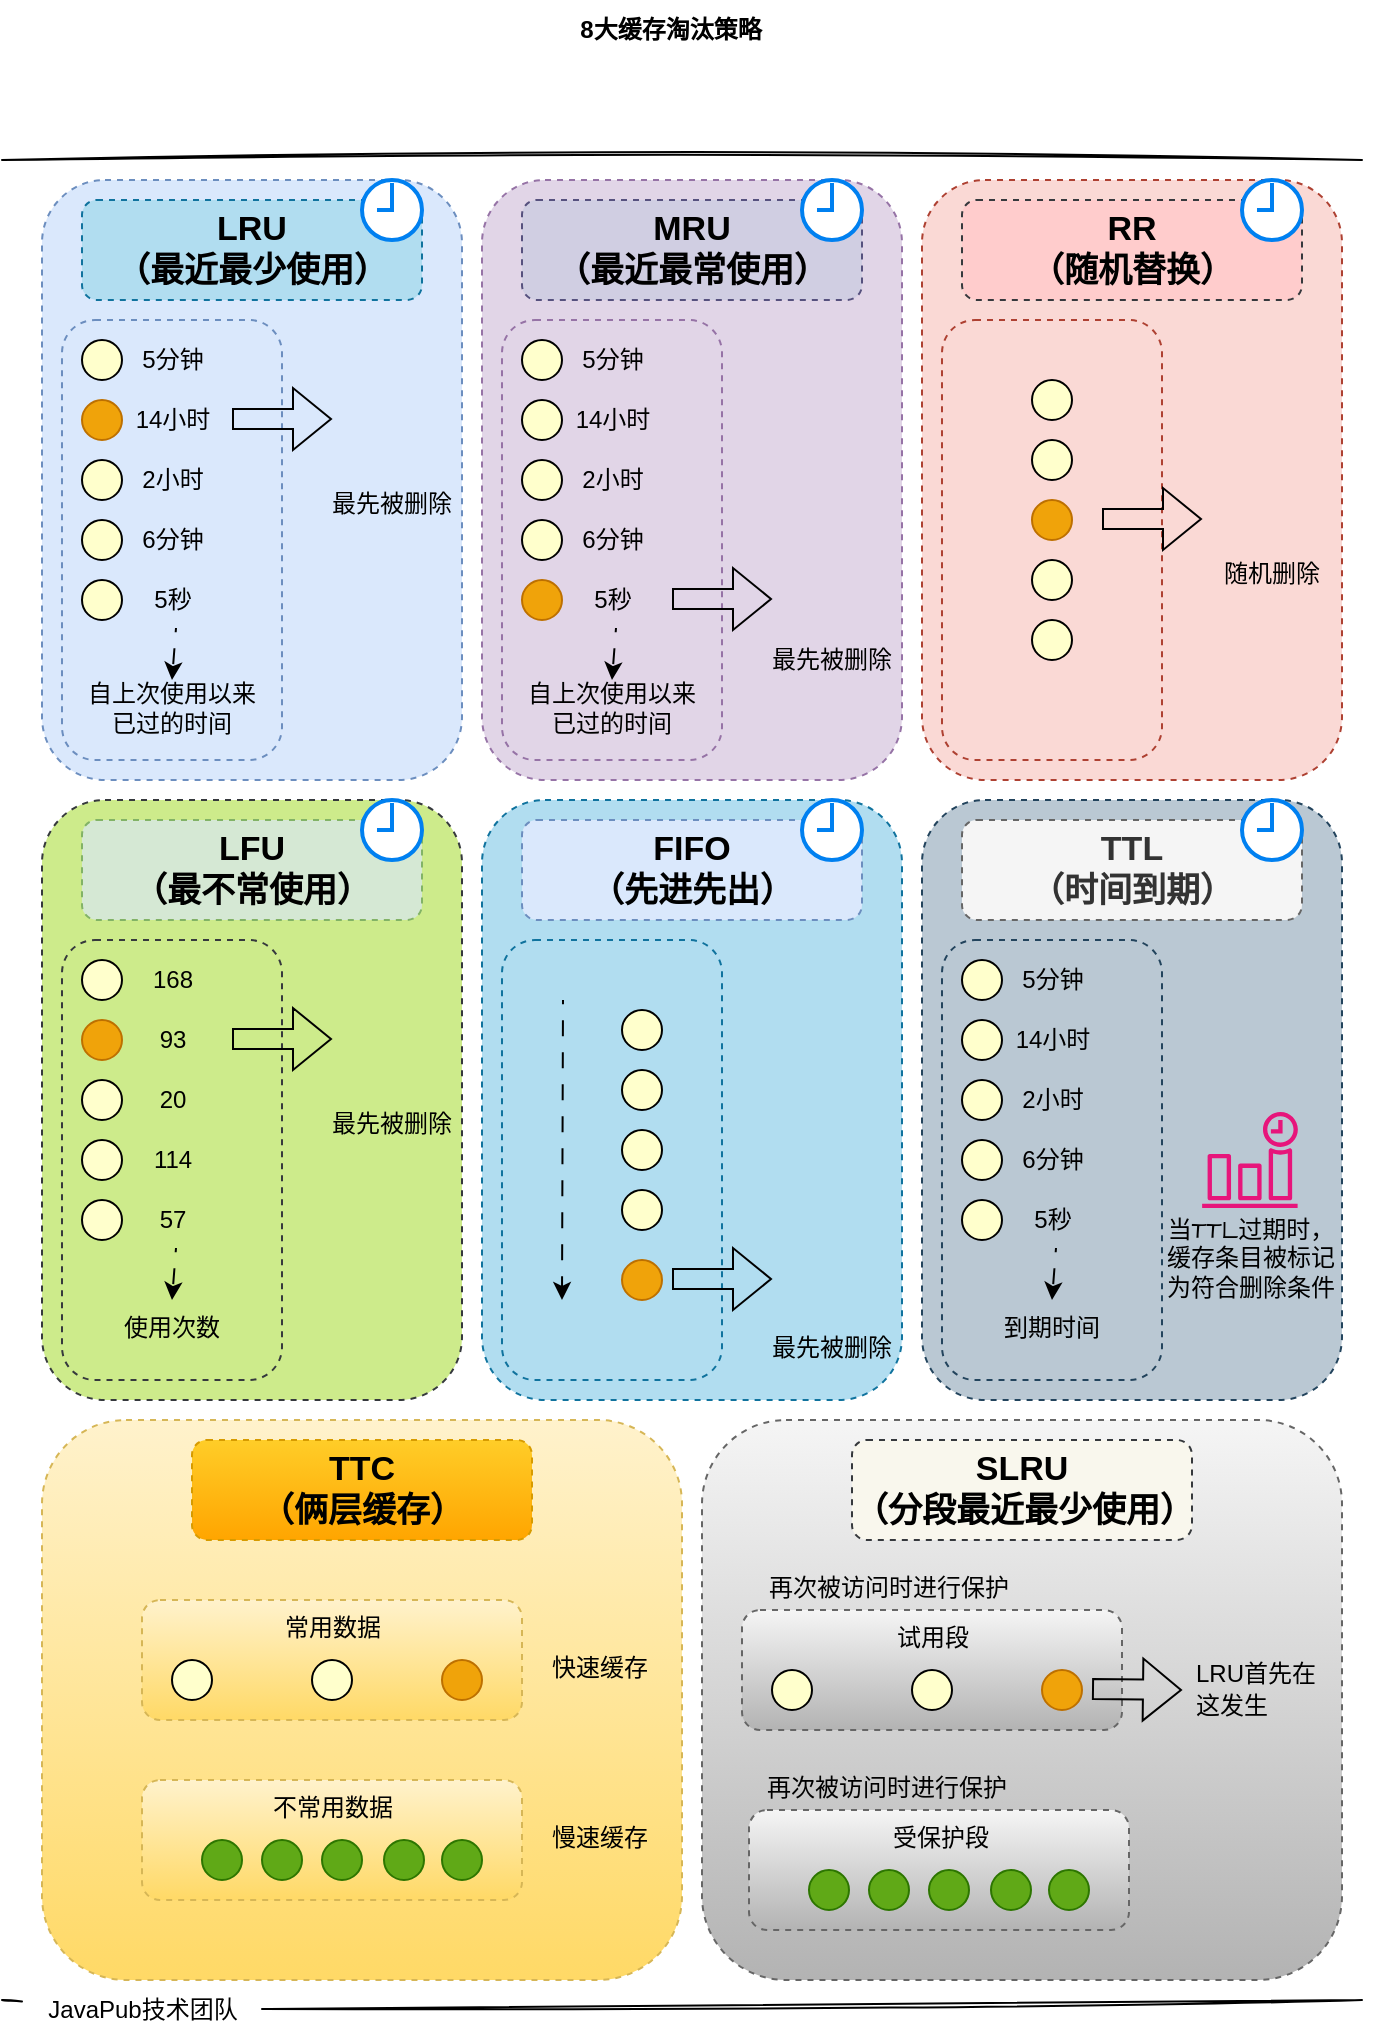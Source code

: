 <mxfile version="26.0.2">
  <diagram name="第 1 页" id="Jngb861KnufWl69_fnjL">
    <mxGraphModel dx="2074" dy="1045" grid="1" gridSize="10" guides="1" tooltips="1" connect="1" arrows="1" fold="1" page="1" pageScale="1" pageWidth="827" pageHeight="1169" math="0" shadow="0">
      <root>
        <mxCell id="0" />
        <mxCell id="1" parent="0" />
        <mxCell id="dyopTxuXkjIeMEn5bf7l-1" value="" style="endArrow=none;html=1;rounded=0;sketch=1;hachureGap=4;jiggle=2;curveFitting=1;fontFamily=Architects Daughter;fontSource=https%3A%2F%2Ffonts.googleapis.com%2Fcss%3Ffamily%3DArchitects%2BDaughter;" edge="1" parent="1">
          <mxGeometry width="50" height="50" relative="1" as="geometry">
            <mxPoint x="80" y="120" as="sourcePoint" />
            <mxPoint x="760" y="120" as="targetPoint" />
          </mxGeometry>
        </mxCell>
        <mxCell id="dyopTxuXkjIeMEn5bf7l-2" value="" style="endArrow=none;html=1;rounded=0;sketch=1;hachureGap=4;jiggle=2;curveFitting=1;fontFamily=Architects Daughter;fontSource=https%3A%2F%2Ffonts.googleapis.com%2Fcss%3Ffamily%3DArchitects%2BDaughter;" edge="1" parent="1" source="dyopTxuXkjIeMEn5bf7l-193">
          <mxGeometry width="50" height="50" relative="1" as="geometry">
            <mxPoint x="80" y="1040" as="sourcePoint" />
            <mxPoint x="760" y="1040" as="targetPoint" />
          </mxGeometry>
        </mxCell>
        <mxCell id="dyopTxuXkjIeMEn5bf7l-3" value="&lt;font face=&quot;Helvetica&quot;&gt;&lt;b&gt;8大缓存淘汰策略&lt;/b&gt;&lt;/font&gt;" style="text;html=1;align=center;verticalAlign=middle;resizable=0;points=[];autosize=1;strokeColor=none;fillColor=none;fontFamily=Architects Daughter;fontSource=https%3A%2F%2Ffonts.googleapis.com%2Fcss%3Ffamily%3DArchitects%2BDaughter;" vertex="1" parent="1">
          <mxGeometry x="359" y="40" width="110" height="30" as="geometry" />
        </mxCell>
        <mxCell id="dyopTxuXkjIeMEn5bf7l-4" value="" style="rounded=1;whiteSpace=wrap;html=1;hachureGap=4;fontFamily=Architects Daughter;fontSource=https%3A%2F%2Ffonts.googleapis.com%2Fcss%3Ffamily%3DArchitects%2BDaughter;dashed=1;fillColor=#dae8fc;strokeColor=#6c8ebf;" vertex="1" parent="1">
          <mxGeometry x="100" y="130" width="210" height="300" as="geometry" />
        </mxCell>
        <mxCell id="dyopTxuXkjIeMEn5bf7l-12" value="&lt;b&gt;&lt;font style=&quot;font-size: 17px;&quot; face=&quot;Helvetica&quot;&gt;LRU&lt;br&gt;（最近最少使用）&lt;/font&gt;&lt;/b&gt;" style="rounded=1;whiteSpace=wrap;html=1;hachureGap=4;fontFamily=Architects Daughter;fontSource=https%3A%2F%2Ffonts.googleapis.com%2Fcss%3Ffamily%3DArchitects%2BDaughter;dashed=1;fillColor=#b1ddf0;strokeColor=#10739e;" vertex="1" parent="1">
          <mxGeometry x="120" y="140" width="170" height="50" as="geometry" />
        </mxCell>
        <mxCell id="dyopTxuXkjIeMEn5bf7l-13" value="" style="html=1;verticalLabelPosition=bottom;align=center;labelBackgroundColor=#ffffff;verticalAlign=top;strokeWidth=2;strokeColor=#0080F0;shadow=0;dashed=0;shape=mxgraph.ios7.icons.clock;hachureGap=4;fontFamily=Architects Daughter;fontSource=https%3A%2F%2Ffonts.googleapis.com%2Fcss%3Ffamily%3DArchitects%2BDaughter;" vertex="1" parent="1">
          <mxGeometry x="260" y="130" width="30" height="30" as="geometry" />
        </mxCell>
        <mxCell id="dyopTxuXkjIeMEn5bf7l-15" value="" style="rounded=1;whiteSpace=wrap;html=1;hachureGap=4;fontFamily=Architects Daughter;fontSource=https%3A%2F%2Ffonts.googleapis.com%2Fcss%3Ffamily%3DArchitects%2BDaughter;dashed=1;fillColor=#dae8fc;strokeColor=#6c8ebf;" vertex="1" parent="1">
          <mxGeometry x="110" y="200" width="110" height="220" as="geometry" />
        </mxCell>
        <mxCell id="dyopTxuXkjIeMEn5bf7l-16" value="" style="ellipse;whiteSpace=wrap;html=1;aspect=fixed;hachureGap=4;fontFamily=Architects Daughter;fontSource=https%3A%2F%2Ffonts.googleapis.com%2Fcss%3Ffamily%3DArchitects%2BDaughter;fillColor=#f0a30a;strokeColor=#BD7000;fontColor=#000000;" vertex="1" parent="1">
          <mxGeometry x="120" y="240" width="20" height="20" as="geometry" />
        </mxCell>
        <mxCell id="dyopTxuXkjIeMEn5bf7l-17" value="" style="ellipse;whiteSpace=wrap;html=1;aspect=fixed;hachureGap=4;fontFamily=Architects Daughter;fontSource=https%3A%2F%2Ffonts.googleapis.com%2Fcss%3Ffamily%3DArchitects%2BDaughter;fillColor=#FFFFCC;" vertex="1" parent="1">
          <mxGeometry x="120" y="270" width="20" height="20" as="geometry" />
        </mxCell>
        <mxCell id="dyopTxuXkjIeMEn5bf7l-18" value="" style="ellipse;whiteSpace=wrap;html=1;aspect=fixed;hachureGap=4;fontFamily=Architects Daughter;fontSource=https%3A%2F%2Ffonts.googleapis.com%2Fcss%3Ffamily%3DArchitects%2BDaughter;fillColor=#FFFFCC;" vertex="1" parent="1">
          <mxGeometry x="120" y="300" width="20" height="20" as="geometry" />
        </mxCell>
        <mxCell id="dyopTxuXkjIeMEn5bf7l-19" value="" style="ellipse;whiteSpace=wrap;html=1;aspect=fixed;hachureGap=4;fontFamily=Architects Daughter;fontSource=https%3A%2F%2Ffonts.googleapis.com%2Fcss%3Ffamily%3DArchitects%2BDaughter;fillColor=#FFFFCC;" vertex="1" parent="1">
          <mxGeometry x="120" y="330" width="20" height="20" as="geometry" />
        </mxCell>
        <mxCell id="dyopTxuXkjIeMEn5bf7l-20" value="" style="ellipse;whiteSpace=wrap;html=1;aspect=fixed;hachureGap=4;fontFamily=Architects Daughter;fontSource=https%3A%2F%2Ffonts.googleapis.com%2Fcss%3Ffamily%3DArchitects%2BDaughter;fillColor=#FFFFCC;" vertex="1" parent="1">
          <mxGeometry x="120" y="210" width="20" height="20" as="geometry" />
        </mxCell>
        <mxCell id="dyopTxuXkjIeMEn5bf7l-21" value="&lt;font face=&quot;Helvetica&quot;&gt;5分钟&lt;/font&gt;" style="text;html=1;align=center;verticalAlign=middle;resizable=0;points=[];autosize=1;strokeColor=none;fillColor=none;fontFamily=Architects Daughter;fontSource=https%3A%2F%2Ffonts.googleapis.com%2Fcss%3Ffamily%3DArchitects%2BDaughter;" vertex="1" parent="1">
          <mxGeometry x="140" y="205" width="50" height="30" as="geometry" />
        </mxCell>
        <mxCell id="dyopTxuXkjIeMEn5bf7l-22" value="&lt;font face=&quot;Helvetica&quot;&gt;14小时&lt;/font&gt;" style="text;html=1;align=center;verticalAlign=middle;resizable=0;points=[];autosize=1;strokeColor=none;fillColor=none;fontFamily=Architects Daughter;fontSource=https%3A%2F%2Ffonts.googleapis.com%2Fcss%3Ffamily%3DArchitects%2BDaughter;" vertex="1" parent="1">
          <mxGeometry x="135" y="235" width="60" height="30" as="geometry" />
        </mxCell>
        <mxCell id="dyopTxuXkjIeMEn5bf7l-23" value="&lt;font face=&quot;Helvetica&quot;&gt;2小时&lt;/font&gt;" style="text;html=1;align=center;verticalAlign=middle;resizable=0;points=[];autosize=1;strokeColor=none;fillColor=none;fontFamily=Architects Daughter;fontSource=https%3A%2F%2Ffonts.googleapis.com%2Fcss%3Ffamily%3DArchitects%2BDaughter;" vertex="1" parent="1">
          <mxGeometry x="140" y="265" width="50" height="30" as="geometry" />
        </mxCell>
        <mxCell id="dyopTxuXkjIeMEn5bf7l-24" value="&lt;font face=&quot;Helvetica&quot;&gt;6分钟&lt;/font&gt;" style="text;html=1;align=center;verticalAlign=middle;resizable=0;points=[];autosize=1;strokeColor=none;fillColor=none;fontFamily=Architects Daughter;fontSource=https%3A%2F%2Ffonts.googleapis.com%2Fcss%3Ffamily%3DArchitects%2BDaughter;" vertex="1" parent="1">
          <mxGeometry x="140" y="295" width="50" height="30" as="geometry" />
        </mxCell>
        <mxCell id="dyopTxuXkjIeMEn5bf7l-25" value="&lt;font face=&quot;Helvetica&quot;&gt;5秒&lt;/font&gt;" style="text;html=1;align=center;verticalAlign=middle;resizable=0;points=[];autosize=1;strokeColor=none;fillColor=none;fontFamily=Architects Daughter;fontSource=https%3A%2F%2Ffonts.googleapis.com%2Fcss%3Ffamily%3DArchitects%2BDaughter;" vertex="1" parent="1">
          <mxGeometry x="145" y="325" width="40" height="30" as="geometry" />
        </mxCell>
        <mxCell id="dyopTxuXkjIeMEn5bf7l-26" value="" style="endArrow=classic;html=1;rounded=0;hachureGap=4;fontFamily=Architects Daughter;fontSource=https%3A%2F%2Ffonts.googleapis.com%2Fcss%3Ffamily%3DArchitects%2BDaughter;exitX=0.55;exitY=0.967;exitDx=0;exitDy=0;exitPerimeter=0;entryX=0.5;entryY=0;entryDx=0;entryDy=0;flowAnimation=1;" edge="1" parent="1" source="dyopTxuXkjIeMEn5bf7l-25" target="dyopTxuXkjIeMEn5bf7l-27">
          <mxGeometry width="50" height="50" relative="1" as="geometry">
            <mxPoint x="150" y="410" as="sourcePoint" />
            <mxPoint x="200" y="360" as="targetPoint" />
          </mxGeometry>
        </mxCell>
        <mxCell id="dyopTxuXkjIeMEn5bf7l-27" value="自上次使用以来&lt;br&gt;已过的时间" style="text;html=1;align=center;verticalAlign=middle;whiteSpace=wrap;rounded=0;fontFamily=Architects Daughter;fontSource=https%3A%2F%2Ffonts.googleapis.com%2Fcss%3Ffamily%3DArchitects%2BDaughter;" vertex="1" parent="1">
          <mxGeometry x="120" y="380" width="90" height="30" as="geometry" />
        </mxCell>
        <mxCell id="dyopTxuXkjIeMEn5bf7l-32" value="" style="shape=image;html=1;verticalAlign=top;verticalLabelPosition=bottom;labelBackgroundColor=#ffffff;imageAspect=0;aspect=fixed;image=https://cdn4.iconfinder.com/data/icons/ios-web-user-interface-multi-circle-flat-vol-5/512/Delete_dustbin_empty_recycle_recycling_remove_trash-128.png;sketch=1;hachureGap=4;jiggle=2;curveFitting=1;fontFamily=Architects Daughter;fontSource=https%3A%2F%2Ffonts.googleapis.com%2Fcss%3Ffamily%3DArchitects%2BDaughter;" vertex="1" parent="1">
          <mxGeometry x="251" y="230" width="48" height="48" as="geometry" />
        </mxCell>
        <mxCell id="dyopTxuXkjIeMEn5bf7l-33" value="最先被删除" style="text;html=1;align=center;verticalAlign=middle;whiteSpace=wrap;rounded=0;fontFamily=Architects Daughter;fontSource=https%3A%2F%2Ffonts.googleapis.com%2Fcss%3Ffamily%3DArchitects%2BDaughter;" vertex="1" parent="1">
          <mxGeometry x="240" y="278" width="70" height="30" as="geometry" />
        </mxCell>
        <mxCell id="dyopTxuXkjIeMEn5bf7l-34" value="" style="shape=flexArrow;endArrow=classic;html=1;rounded=0;hachureGap=4;fontFamily=Architects Daughter;fontSource=https%3A%2F%2Ffonts.googleapis.com%2Fcss%3Ffamily%3DArchitects%2BDaughter;" edge="1" parent="1">
          <mxGeometry width="50" height="50" relative="1" as="geometry">
            <mxPoint x="195" y="249.5" as="sourcePoint" />
            <mxPoint x="245" y="249.5" as="targetPoint" />
          </mxGeometry>
        </mxCell>
        <mxCell id="dyopTxuXkjIeMEn5bf7l-35" value="" style="rounded=1;whiteSpace=wrap;html=1;hachureGap=4;fontFamily=Architects Daughter;fontSource=https%3A%2F%2Ffonts.googleapis.com%2Fcss%3Ffamily%3DArchitects%2BDaughter;dashed=1;fillColor=#e1d5e7;strokeColor=#9673a6;" vertex="1" parent="1">
          <mxGeometry x="320" y="130" width="210" height="300" as="geometry" />
        </mxCell>
        <mxCell id="dyopTxuXkjIeMEn5bf7l-36" value="&lt;b&gt;&lt;font style=&quot;font-size: 17px;&quot; face=&quot;Helvetica&quot;&gt;MRU&lt;br&gt;（最近最常使用）&lt;/font&gt;&lt;/b&gt;" style="rounded=1;whiteSpace=wrap;html=1;hachureGap=4;fontFamily=Architects Daughter;fontSource=https%3A%2F%2Ffonts.googleapis.com%2Fcss%3Ffamily%3DArchitects%2BDaughter;dashed=1;fillColor=#d0cee2;strokeColor=#56517e;" vertex="1" parent="1">
          <mxGeometry x="340" y="140" width="170" height="50" as="geometry" />
        </mxCell>
        <mxCell id="dyopTxuXkjIeMEn5bf7l-37" value="" style="html=1;verticalLabelPosition=bottom;align=center;labelBackgroundColor=#ffffff;verticalAlign=top;strokeWidth=2;strokeColor=#0080F0;shadow=0;dashed=0;shape=mxgraph.ios7.icons.clock;hachureGap=4;fontFamily=Architects Daughter;fontSource=https%3A%2F%2Ffonts.googleapis.com%2Fcss%3Ffamily%3DArchitects%2BDaughter;" vertex="1" parent="1">
          <mxGeometry x="480" y="130" width="30" height="30" as="geometry" />
        </mxCell>
        <mxCell id="dyopTxuXkjIeMEn5bf7l-38" value="" style="rounded=1;whiteSpace=wrap;html=1;hachureGap=4;fontFamily=Architects Daughter;fontSource=https%3A%2F%2Ffonts.googleapis.com%2Fcss%3Ffamily%3DArchitects%2BDaughter;dashed=1;fillColor=#e1d5e7;strokeColor=#9673a6;" vertex="1" parent="1">
          <mxGeometry x="330" y="200" width="110" height="220" as="geometry" />
        </mxCell>
        <mxCell id="dyopTxuXkjIeMEn5bf7l-39" value="" style="ellipse;whiteSpace=wrap;html=1;aspect=fixed;hachureGap=4;fontFamily=Architects Daughter;fontSource=https%3A%2F%2Ffonts.googleapis.com%2Fcss%3Ffamily%3DArchitects%2BDaughter;fillColor=#f0a30a;strokeColor=#BD7000;fontColor=#000000;" vertex="1" parent="1">
          <mxGeometry x="340" y="330" width="20" height="20" as="geometry" />
        </mxCell>
        <mxCell id="dyopTxuXkjIeMEn5bf7l-40" value="" style="ellipse;whiteSpace=wrap;html=1;aspect=fixed;hachureGap=4;fontFamily=Architects Daughter;fontSource=https%3A%2F%2Ffonts.googleapis.com%2Fcss%3Ffamily%3DArchitects%2BDaughter;fillColor=#FFFFCC;" vertex="1" parent="1">
          <mxGeometry x="340" y="270" width="20" height="20" as="geometry" />
        </mxCell>
        <mxCell id="dyopTxuXkjIeMEn5bf7l-41" value="" style="ellipse;whiteSpace=wrap;html=1;aspect=fixed;hachureGap=4;fontFamily=Architects Daughter;fontSource=https%3A%2F%2Ffonts.googleapis.com%2Fcss%3Ffamily%3DArchitects%2BDaughter;fillColor=#FFFFCC;" vertex="1" parent="1">
          <mxGeometry x="340" y="300" width="20" height="20" as="geometry" />
        </mxCell>
        <mxCell id="dyopTxuXkjIeMEn5bf7l-42" value="" style="ellipse;whiteSpace=wrap;html=1;aspect=fixed;hachureGap=4;fontFamily=Architects Daughter;fontSource=https%3A%2F%2Ffonts.googleapis.com%2Fcss%3Ffamily%3DArchitects%2BDaughter;fillColor=#FFFFCC;" vertex="1" parent="1">
          <mxGeometry x="340" y="240" width="20" height="20" as="geometry" />
        </mxCell>
        <mxCell id="dyopTxuXkjIeMEn5bf7l-43" value="" style="ellipse;whiteSpace=wrap;html=1;aspect=fixed;hachureGap=4;fontFamily=Architects Daughter;fontSource=https%3A%2F%2Ffonts.googleapis.com%2Fcss%3Ffamily%3DArchitects%2BDaughter;fillColor=#FFFFCC;" vertex="1" parent="1">
          <mxGeometry x="340" y="210" width="20" height="20" as="geometry" />
        </mxCell>
        <mxCell id="dyopTxuXkjIeMEn5bf7l-44" value="&lt;font face=&quot;Helvetica&quot;&gt;5分钟&lt;/font&gt;" style="text;html=1;align=center;verticalAlign=middle;resizable=0;points=[];autosize=1;strokeColor=none;fillColor=none;fontFamily=Architects Daughter;fontSource=https%3A%2F%2Ffonts.googleapis.com%2Fcss%3Ffamily%3DArchitects%2BDaughter;" vertex="1" parent="1">
          <mxGeometry x="360" y="205" width="50" height="30" as="geometry" />
        </mxCell>
        <mxCell id="dyopTxuXkjIeMEn5bf7l-45" value="&lt;font face=&quot;Helvetica&quot;&gt;14小时&lt;/font&gt;" style="text;html=1;align=center;verticalAlign=middle;resizable=0;points=[];autosize=1;strokeColor=none;fillColor=none;fontFamily=Architects Daughter;fontSource=https%3A%2F%2Ffonts.googleapis.com%2Fcss%3Ffamily%3DArchitects%2BDaughter;" vertex="1" parent="1">
          <mxGeometry x="355" y="235" width="60" height="30" as="geometry" />
        </mxCell>
        <mxCell id="dyopTxuXkjIeMEn5bf7l-46" value="&lt;font face=&quot;Helvetica&quot;&gt;2小时&lt;/font&gt;" style="text;html=1;align=center;verticalAlign=middle;resizable=0;points=[];autosize=1;strokeColor=none;fillColor=none;fontFamily=Architects Daughter;fontSource=https%3A%2F%2Ffonts.googleapis.com%2Fcss%3Ffamily%3DArchitects%2BDaughter;" vertex="1" parent="1">
          <mxGeometry x="360" y="265" width="50" height="30" as="geometry" />
        </mxCell>
        <mxCell id="dyopTxuXkjIeMEn5bf7l-47" value="&lt;font face=&quot;Helvetica&quot;&gt;6分钟&lt;/font&gt;" style="text;html=1;align=center;verticalAlign=middle;resizable=0;points=[];autosize=1;strokeColor=none;fillColor=none;fontFamily=Architects Daughter;fontSource=https%3A%2F%2Ffonts.googleapis.com%2Fcss%3Ffamily%3DArchitects%2BDaughter;" vertex="1" parent="1">
          <mxGeometry x="360" y="295" width="50" height="30" as="geometry" />
        </mxCell>
        <mxCell id="dyopTxuXkjIeMEn5bf7l-48" value="&lt;font face=&quot;Helvetica&quot;&gt;5秒&lt;/font&gt;" style="text;html=1;align=center;verticalAlign=middle;resizable=0;points=[];autosize=1;strokeColor=none;fillColor=none;fontFamily=Architects Daughter;fontSource=https%3A%2F%2Ffonts.googleapis.com%2Fcss%3Ffamily%3DArchitects%2BDaughter;" vertex="1" parent="1">
          <mxGeometry x="365" y="325" width="40" height="30" as="geometry" />
        </mxCell>
        <mxCell id="dyopTxuXkjIeMEn5bf7l-49" value="" style="endArrow=classic;html=1;rounded=0;hachureGap=4;fontFamily=Architects Daughter;fontSource=https%3A%2F%2Ffonts.googleapis.com%2Fcss%3Ffamily%3DArchitects%2BDaughter;exitX=0.55;exitY=0.967;exitDx=0;exitDy=0;exitPerimeter=0;entryX=0.5;entryY=0;entryDx=0;entryDy=0;flowAnimation=1;" edge="1" parent="1" source="dyopTxuXkjIeMEn5bf7l-48" target="dyopTxuXkjIeMEn5bf7l-50">
          <mxGeometry width="50" height="50" relative="1" as="geometry">
            <mxPoint x="370" y="410" as="sourcePoint" />
            <mxPoint x="420" y="360" as="targetPoint" />
          </mxGeometry>
        </mxCell>
        <mxCell id="dyopTxuXkjIeMEn5bf7l-50" value="自上次使用以来&lt;br&gt;已过的时间" style="text;html=1;align=center;verticalAlign=middle;whiteSpace=wrap;rounded=0;fontFamily=Architects Daughter;fontSource=https%3A%2F%2Ffonts.googleapis.com%2Fcss%3Ffamily%3DArchitects%2BDaughter;" vertex="1" parent="1">
          <mxGeometry x="340" y="380" width="90" height="30" as="geometry" />
        </mxCell>
        <mxCell id="dyopTxuXkjIeMEn5bf7l-51" value="" style="shape=image;html=1;verticalAlign=top;verticalLabelPosition=bottom;labelBackgroundColor=#ffffff;imageAspect=0;aspect=fixed;image=https://cdn4.iconfinder.com/data/icons/ios-web-user-interface-multi-circle-flat-vol-5/512/Delete_dustbin_empty_recycle_recycling_remove_trash-128.png;sketch=1;hachureGap=4;jiggle=2;curveFitting=1;fontFamily=Architects Daughter;fontSource=https%3A%2F%2Ffonts.googleapis.com%2Fcss%3Ffamily%3DArchitects%2BDaughter;" vertex="1" parent="1">
          <mxGeometry x="471" y="308" width="48" height="48" as="geometry" />
        </mxCell>
        <mxCell id="dyopTxuXkjIeMEn5bf7l-52" value="最先被删除" style="text;html=1;align=center;verticalAlign=middle;whiteSpace=wrap;rounded=0;fontFamily=Architects Daughter;fontSource=https%3A%2F%2Ffonts.googleapis.com%2Fcss%3Ffamily%3DArchitects%2BDaughter;" vertex="1" parent="1">
          <mxGeometry x="460" y="356" width="70" height="30" as="geometry" />
        </mxCell>
        <mxCell id="dyopTxuXkjIeMEn5bf7l-53" value="" style="shape=flexArrow;endArrow=classic;html=1;rounded=0;hachureGap=4;fontFamily=Architects Daughter;fontSource=https%3A%2F%2Ffonts.googleapis.com%2Fcss%3Ffamily%3DArchitects%2BDaughter;" edge="1" parent="1">
          <mxGeometry width="50" height="50" relative="1" as="geometry">
            <mxPoint x="415" y="339.5" as="sourcePoint" />
            <mxPoint x="465" y="339.5" as="targetPoint" />
          </mxGeometry>
        </mxCell>
        <mxCell id="dyopTxuXkjIeMEn5bf7l-73" value="" style="rounded=1;whiteSpace=wrap;html=1;hachureGap=4;fontFamily=Architects Daughter;fontSource=https%3A%2F%2Ffonts.googleapis.com%2Fcss%3Ffamily%3DArchitects%2BDaughter;dashed=1;fillColor=#fad9d5;strokeColor=#ae4132;" vertex="1" parent="1">
          <mxGeometry x="540" y="130" width="210" height="300" as="geometry" />
        </mxCell>
        <mxCell id="dyopTxuXkjIeMEn5bf7l-74" value="&lt;b&gt;&lt;font style=&quot;font-size: 17px;&quot; face=&quot;Helvetica&quot;&gt;RR&lt;br&gt;（随机替换）&lt;/font&gt;&lt;/b&gt;" style="rounded=1;whiteSpace=wrap;html=1;hachureGap=4;fontFamily=Architects Daughter;fontSource=https%3A%2F%2Ffonts.googleapis.com%2Fcss%3Ffamily%3DArchitects%2BDaughter;dashed=1;fillColor=#ffcccc;strokeColor=#36393d;" vertex="1" parent="1">
          <mxGeometry x="560" y="140" width="170" height="50" as="geometry" />
        </mxCell>
        <mxCell id="dyopTxuXkjIeMEn5bf7l-75" value="" style="html=1;verticalLabelPosition=bottom;align=center;labelBackgroundColor=#ffffff;verticalAlign=top;strokeWidth=2;strokeColor=#0080F0;shadow=0;dashed=0;shape=mxgraph.ios7.icons.clock;hachureGap=4;fontFamily=Architects Daughter;fontSource=https%3A%2F%2Ffonts.googleapis.com%2Fcss%3Ffamily%3DArchitects%2BDaughter;" vertex="1" parent="1">
          <mxGeometry x="700" y="130" width="30" height="30" as="geometry" />
        </mxCell>
        <mxCell id="dyopTxuXkjIeMEn5bf7l-76" value="" style="rounded=1;whiteSpace=wrap;html=1;hachureGap=4;fontFamily=Architects Daughter;fontSource=https%3A%2F%2Ffonts.googleapis.com%2Fcss%3Ffamily%3DArchitects%2BDaughter;dashed=1;fillColor=#fad9d5;strokeColor=#ae4132;" vertex="1" parent="1">
          <mxGeometry x="550" y="200" width="110" height="220" as="geometry" />
        </mxCell>
        <mxCell id="dyopTxuXkjIeMEn5bf7l-77" value="" style="ellipse;whiteSpace=wrap;html=1;aspect=fixed;hachureGap=4;fontFamily=Architects Daughter;fontSource=https%3A%2F%2Ffonts.googleapis.com%2Fcss%3Ffamily%3DArchitects%2BDaughter;fillColor=#f0a30a;strokeColor=#BD7000;fontColor=#000000;" vertex="1" parent="1">
          <mxGeometry x="595" y="290" width="20" height="20" as="geometry" />
        </mxCell>
        <mxCell id="dyopTxuXkjIeMEn5bf7l-78" value="" style="ellipse;whiteSpace=wrap;html=1;aspect=fixed;hachureGap=4;fontFamily=Architects Daughter;fontSource=https%3A%2F%2Ffonts.googleapis.com%2Fcss%3Ffamily%3DArchitects%2BDaughter;fillColor=#FFFFCC;" vertex="1" parent="1">
          <mxGeometry x="595" y="260" width="20" height="20" as="geometry" />
        </mxCell>
        <mxCell id="dyopTxuXkjIeMEn5bf7l-79" value="" style="ellipse;whiteSpace=wrap;html=1;aspect=fixed;hachureGap=4;fontFamily=Architects Daughter;fontSource=https%3A%2F%2Ffonts.googleapis.com%2Fcss%3Ffamily%3DArchitects%2BDaughter;fillColor=#FFFFCC;" vertex="1" parent="1">
          <mxGeometry x="595" y="320" width="20" height="20" as="geometry" />
        </mxCell>
        <mxCell id="dyopTxuXkjIeMEn5bf7l-80" value="" style="ellipse;whiteSpace=wrap;html=1;aspect=fixed;hachureGap=4;fontFamily=Architects Daughter;fontSource=https%3A%2F%2Ffonts.googleapis.com%2Fcss%3Ffamily%3DArchitects%2BDaughter;fillColor=#FFFFCC;" vertex="1" parent="1">
          <mxGeometry x="595" y="350" width="20" height="20" as="geometry" />
        </mxCell>
        <mxCell id="dyopTxuXkjIeMEn5bf7l-81" value="" style="ellipse;whiteSpace=wrap;html=1;aspect=fixed;hachureGap=4;fontFamily=Architects Daughter;fontSource=https%3A%2F%2Ffonts.googleapis.com%2Fcss%3Ffamily%3DArchitects%2BDaughter;fillColor=#FFFFCC;" vertex="1" parent="1">
          <mxGeometry x="595" y="230" width="20" height="20" as="geometry" />
        </mxCell>
        <mxCell id="dyopTxuXkjIeMEn5bf7l-89" value="" style="shape=image;html=1;verticalAlign=top;verticalLabelPosition=bottom;labelBackgroundColor=#ffffff;imageAspect=0;aspect=fixed;image=https://cdn4.iconfinder.com/data/icons/ios-web-user-interface-multi-circle-flat-vol-5/512/Delete_dustbin_empty_recycle_recycling_remove_trash-128.png;sketch=1;hachureGap=4;jiggle=2;curveFitting=1;fontFamily=Architects Daughter;fontSource=https%3A%2F%2Ffonts.googleapis.com%2Fcss%3Ffamily%3DArchitects%2BDaughter;" vertex="1" parent="1">
          <mxGeometry x="691" y="265" width="48" height="48" as="geometry" />
        </mxCell>
        <mxCell id="dyopTxuXkjIeMEn5bf7l-90" value="随机删除" style="text;html=1;align=center;verticalAlign=middle;whiteSpace=wrap;rounded=0;fontFamily=Architects Daughter;fontSource=https%3A%2F%2Ffonts.googleapis.com%2Fcss%3Ffamily%3DArchitects%2BDaughter;" vertex="1" parent="1">
          <mxGeometry x="680" y="313" width="70" height="30" as="geometry" />
        </mxCell>
        <mxCell id="dyopTxuXkjIeMEn5bf7l-91" value="" style="shape=flexArrow;endArrow=classic;html=1;rounded=0;hachureGap=4;fontFamily=Architects Daughter;fontSource=https%3A%2F%2Ffonts.googleapis.com%2Fcss%3Ffamily%3DArchitects%2BDaughter;" edge="1" parent="1">
          <mxGeometry width="50" height="50" relative="1" as="geometry">
            <mxPoint x="630" y="299.5" as="sourcePoint" />
            <mxPoint x="680" y="299.5" as="targetPoint" />
          </mxGeometry>
        </mxCell>
        <mxCell id="dyopTxuXkjIeMEn5bf7l-92" value="" style="rounded=1;whiteSpace=wrap;html=1;hachureGap=4;fontFamily=Architects Daughter;fontSource=https%3A%2F%2Ffonts.googleapis.com%2Fcss%3Ffamily%3DArchitects%2BDaughter;dashed=1;fillColor=#cdeb8b;strokeColor=#36393d;" vertex="1" parent="1">
          <mxGeometry x="100" y="440" width="210" height="300" as="geometry" />
        </mxCell>
        <mxCell id="dyopTxuXkjIeMEn5bf7l-93" value="&lt;b&gt;&lt;font style=&quot;font-size: 17px;&quot; face=&quot;Helvetica&quot;&gt;LFU&lt;br&gt;（最不常使用）&lt;/font&gt;&lt;/b&gt;" style="rounded=1;whiteSpace=wrap;html=1;hachureGap=4;fontFamily=Architects Daughter;fontSource=https%3A%2F%2Ffonts.googleapis.com%2Fcss%3Ffamily%3DArchitects%2BDaughter;dashed=1;fillColor=#d5e8d4;strokeColor=#82b366;" vertex="1" parent="1">
          <mxGeometry x="120" y="450" width="170" height="50" as="geometry" />
        </mxCell>
        <mxCell id="dyopTxuXkjIeMEn5bf7l-94" value="" style="html=1;verticalLabelPosition=bottom;align=center;labelBackgroundColor=#ffffff;verticalAlign=top;strokeWidth=2;strokeColor=#0080F0;shadow=0;dashed=0;shape=mxgraph.ios7.icons.clock;hachureGap=4;fontFamily=Architects Daughter;fontSource=https%3A%2F%2Ffonts.googleapis.com%2Fcss%3Ffamily%3DArchitects%2BDaughter;" vertex="1" parent="1">
          <mxGeometry x="260" y="440" width="30" height="30" as="geometry" />
        </mxCell>
        <mxCell id="dyopTxuXkjIeMEn5bf7l-95" value="" style="rounded=1;whiteSpace=wrap;html=1;hachureGap=4;fontFamily=Architects Daughter;fontSource=https%3A%2F%2Ffonts.googleapis.com%2Fcss%3Ffamily%3DArchitects%2BDaughter;dashed=1;fillColor=#cdeb8b;strokeColor=#36393d;" vertex="1" parent="1">
          <mxGeometry x="110" y="510" width="110" height="220" as="geometry" />
        </mxCell>
        <mxCell id="dyopTxuXkjIeMEn5bf7l-96" value="" style="ellipse;whiteSpace=wrap;html=1;aspect=fixed;hachureGap=4;fontFamily=Architects Daughter;fontSource=https%3A%2F%2Ffonts.googleapis.com%2Fcss%3Ffamily%3DArchitects%2BDaughter;fillColor=#f0a30a;strokeColor=#BD7000;fontColor=#000000;" vertex="1" parent="1">
          <mxGeometry x="120" y="550" width="20" height="20" as="geometry" />
        </mxCell>
        <mxCell id="dyopTxuXkjIeMEn5bf7l-97" value="" style="ellipse;whiteSpace=wrap;html=1;aspect=fixed;hachureGap=4;fontFamily=Architects Daughter;fontSource=https%3A%2F%2Ffonts.googleapis.com%2Fcss%3Ffamily%3DArchitects%2BDaughter;fillColor=#FFFFCC;" vertex="1" parent="1">
          <mxGeometry x="120" y="580" width="20" height="20" as="geometry" />
        </mxCell>
        <mxCell id="dyopTxuXkjIeMEn5bf7l-98" value="" style="ellipse;whiteSpace=wrap;html=1;aspect=fixed;hachureGap=4;fontFamily=Architects Daughter;fontSource=https%3A%2F%2Ffonts.googleapis.com%2Fcss%3Ffamily%3DArchitects%2BDaughter;fillColor=#FFFFCC;" vertex="1" parent="1">
          <mxGeometry x="120" y="610" width="20" height="20" as="geometry" />
        </mxCell>
        <mxCell id="dyopTxuXkjIeMEn5bf7l-99" value="" style="ellipse;whiteSpace=wrap;html=1;aspect=fixed;hachureGap=4;fontFamily=Architects Daughter;fontSource=https%3A%2F%2Ffonts.googleapis.com%2Fcss%3Ffamily%3DArchitects%2BDaughter;fillColor=#FFFFCC;" vertex="1" parent="1">
          <mxGeometry x="120" y="640" width="20" height="20" as="geometry" />
        </mxCell>
        <mxCell id="dyopTxuXkjIeMEn5bf7l-100" value="" style="ellipse;whiteSpace=wrap;html=1;aspect=fixed;hachureGap=4;fontFamily=Architects Daughter;fontSource=https%3A%2F%2Ffonts.googleapis.com%2Fcss%3Ffamily%3DArchitects%2BDaughter;fillColor=#FFFFCC;" vertex="1" parent="1">
          <mxGeometry x="120" y="520" width="20" height="20" as="geometry" />
        </mxCell>
        <mxCell id="dyopTxuXkjIeMEn5bf7l-101" value="&lt;font face=&quot;Helvetica&quot;&gt;168&lt;/font&gt;" style="text;html=1;align=center;verticalAlign=middle;resizable=0;points=[];autosize=1;strokeColor=none;fillColor=none;fontFamily=Architects Daughter;fontSource=https%3A%2F%2Ffonts.googleapis.com%2Fcss%3Ffamily%3DArchitects%2BDaughter;" vertex="1" parent="1">
          <mxGeometry x="145" y="515" width="40" height="30" as="geometry" />
        </mxCell>
        <mxCell id="dyopTxuXkjIeMEn5bf7l-102" value="&lt;font face=&quot;Helvetica&quot;&gt;93&lt;/font&gt;" style="text;html=1;align=center;verticalAlign=middle;resizable=0;points=[];autosize=1;strokeColor=none;fillColor=none;fontFamily=Architects Daughter;fontSource=https%3A%2F%2Ffonts.googleapis.com%2Fcss%3Ffamily%3DArchitects%2BDaughter;" vertex="1" parent="1">
          <mxGeometry x="145" y="545" width="40" height="30" as="geometry" />
        </mxCell>
        <mxCell id="dyopTxuXkjIeMEn5bf7l-103" value="&lt;font face=&quot;Helvetica&quot;&gt;20&lt;/font&gt;" style="text;html=1;align=center;verticalAlign=middle;resizable=0;points=[];autosize=1;strokeColor=none;fillColor=none;fontFamily=Architects Daughter;fontSource=https%3A%2F%2Ffonts.googleapis.com%2Fcss%3Ffamily%3DArchitects%2BDaughter;" vertex="1" parent="1">
          <mxGeometry x="145" y="575" width="40" height="30" as="geometry" />
        </mxCell>
        <mxCell id="dyopTxuXkjIeMEn5bf7l-104" value="&lt;font face=&quot;Helvetica&quot;&gt;114&lt;/font&gt;" style="text;html=1;align=center;verticalAlign=middle;resizable=0;points=[];autosize=1;strokeColor=none;fillColor=none;fontFamily=Architects Daughter;fontSource=https%3A%2F%2Ffonts.googleapis.com%2Fcss%3Ffamily%3DArchitects%2BDaughter;" vertex="1" parent="1">
          <mxGeometry x="145" y="605" width="40" height="30" as="geometry" />
        </mxCell>
        <mxCell id="dyopTxuXkjIeMEn5bf7l-105" value="&lt;font face=&quot;Helvetica&quot;&gt;57&lt;/font&gt;" style="text;html=1;align=center;verticalAlign=middle;resizable=0;points=[];autosize=1;strokeColor=none;fillColor=none;fontFamily=Architects Daughter;fontSource=https%3A%2F%2Ffonts.googleapis.com%2Fcss%3Ffamily%3DArchitects%2BDaughter;" vertex="1" parent="1">
          <mxGeometry x="145" y="635" width="40" height="30" as="geometry" />
        </mxCell>
        <mxCell id="dyopTxuXkjIeMEn5bf7l-106" value="" style="endArrow=classic;html=1;rounded=0;hachureGap=4;fontFamily=Architects Daughter;fontSource=https%3A%2F%2Ffonts.googleapis.com%2Fcss%3Ffamily%3DArchitects%2BDaughter;exitX=0.55;exitY=0.967;exitDx=0;exitDy=0;exitPerimeter=0;entryX=0.5;entryY=0;entryDx=0;entryDy=0;flowAnimation=1;" edge="1" parent="1" source="dyopTxuXkjIeMEn5bf7l-105" target="dyopTxuXkjIeMEn5bf7l-107">
          <mxGeometry width="50" height="50" relative="1" as="geometry">
            <mxPoint x="150" y="720" as="sourcePoint" />
            <mxPoint x="200" y="670" as="targetPoint" />
          </mxGeometry>
        </mxCell>
        <mxCell id="dyopTxuXkjIeMEn5bf7l-107" value="使用次数" style="text;html=1;align=center;verticalAlign=middle;whiteSpace=wrap;rounded=0;fontFamily=Architects Daughter;fontSource=https%3A%2F%2Ffonts.googleapis.com%2Fcss%3Ffamily%3DArchitects%2BDaughter;" vertex="1" parent="1">
          <mxGeometry x="120" y="690" width="90" height="30" as="geometry" />
        </mxCell>
        <mxCell id="dyopTxuXkjIeMEn5bf7l-108" value="" style="shape=image;html=1;verticalAlign=top;verticalLabelPosition=bottom;labelBackgroundColor=#ffffff;imageAspect=0;aspect=fixed;image=https://cdn4.iconfinder.com/data/icons/ios-web-user-interface-multi-circle-flat-vol-5/512/Delete_dustbin_empty_recycle_recycling_remove_trash-128.png;sketch=1;hachureGap=4;jiggle=2;curveFitting=1;fontFamily=Architects Daughter;fontSource=https%3A%2F%2Ffonts.googleapis.com%2Fcss%3Ffamily%3DArchitects%2BDaughter;" vertex="1" parent="1">
          <mxGeometry x="251" y="540" width="48" height="48" as="geometry" />
        </mxCell>
        <mxCell id="dyopTxuXkjIeMEn5bf7l-109" value="最先被删除" style="text;html=1;align=center;verticalAlign=middle;whiteSpace=wrap;rounded=0;fontFamily=Architects Daughter;fontSource=https%3A%2F%2Ffonts.googleapis.com%2Fcss%3Ffamily%3DArchitects%2BDaughter;" vertex="1" parent="1">
          <mxGeometry x="240" y="588" width="70" height="30" as="geometry" />
        </mxCell>
        <mxCell id="dyopTxuXkjIeMEn5bf7l-110" value="" style="shape=flexArrow;endArrow=classic;html=1;rounded=0;hachureGap=4;fontFamily=Architects Daughter;fontSource=https%3A%2F%2Ffonts.googleapis.com%2Fcss%3Ffamily%3DArchitects%2BDaughter;" edge="1" parent="1">
          <mxGeometry width="50" height="50" relative="1" as="geometry">
            <mxPoint x="195" y="559.5" as="sourcePoint" />
            <mxPoint x="245" y="559.5" as="targetPoint" />
          </mxGeometry>
        </mxCell>
        <mxCell id="dyopTxuXkjIeMEn5bf7l-111" value="" style="rounded=1;whiteSpace=wrap;html=1;hachureGap=4;fontFamily=Architects Daughter;fontSource=https%3A%2F%2Ffonts.googleapis.com%2Fcss%3Ffamily%3DArchitects%2BDaughter;dashed=1;fillColor=#b1ddf0;strokeColor=#10739e;" vertex="1" parent="1">
          <mxGeometry x="320" y="440" width="210" height="300" as="geometry" />
        </mxCell>
        <mxCell id="dyopTxuXkjIeMEn5bf7l-112" value="&lt;b&gt;&lt;font style=&quot;font-size: 17px;&quot; face=&quot;Helvetica&quot;&gt;FIFO&lt;br&gt;（先进先出）&lt;/font&gt;&lt;/b&gt;" style="rounded=1;whiteSpace=wrap;html=1;hachureGap=4;fontFamily=Architects Daughter;fontSource=https%3A%2F%2Ffonts.googleapis.com%2Fcss%3Ffamily%3DArchitects%2BDaughter;dashed=1;fillColor=#dae8fc;strokeColor=#6c8ebf;" vertex="1" parent="1">
          <mxGeometry x="340" y="450" width="170" height="50" as="geometry" />
        </mxCell>
        <mxCell id="dyopTxuXkjIeMEn5bf7l-113" value="" style="html=1;verticalLabelPosition=bottom;align=center;labelBackgroundColor=#ffffff;verticalAlign=top;strokeWidth=2;strokeColor=#0080F0;shadow=0;dashed=0;shape=mxgraph.ios7.icons.clock;hachureGap=4;fontFamily=Architects Daughter;fontSource=https%3A%2F%2Ffonts.googleapis.com%2Fcss%3Ffamily%3DArchitects%2BDaughter;" vertex="1" parent="1">
          <mxGeometry x="480" y="440" width="30" height="30" as="geometry" />
        </mxCell>
        <mxCell id="dyopTxuXkjIeMEn5bf7l-114" value="" style="rounded=1;whiteSpace=wrap;html=1;hachureGap=4;fontFamily=Architects Daughter;fontSource=https%3A%2F%2Ffonts.googleapis.com%2Fcss%3Ffamily%3DArchitects%2BDaughter;dashed=1;fillColor=#b1ddf0;strokeColor=#10739e;" vertex="1" parent="1">
          <mxGeometry x="330" y="510" width="110" height="220" as="geometry" />
        </mxCell>
        <mxCell id="dyopTxuXkjIeMEn5bf7l-115" value="" style="ellipse;whiteSpace=wrap;html=1;aspect=fixed;hachureGap=4;fontFamily=Architects Daughter;fontSource=https%3A%2F%2Ffonts.googleapis.com%2Fcss%3Ffamily%3DArchitects%2BDaughter;fillColor=#f0a30a;strokeColor=#BD7000;fontColor=#000000;" vertex="1" parent="1">
          <mxGeometry x="390" y="670" width="20" height="20" as="geometry" />
        </mxCell>
        <mxCell id="dyopTxuXkjIeMEn5bf7l-116" value="" style="ellipse;whiteSpace=wrap;html=1;aspect=fixed;hachureGap=4;fontFamily=Architects Daughter;fontSource=https%3A%2F%2Ffonts.googleapis.com%2Fcss%3Ffamily%3DArchitects%2BDaughter;fillColor=#FFFFCC;" vertex="1" parent="1">
          <mxGeometry x="390" y="605" width="20" height="20" as="geometry" />
        </mxCell>
        <mxCell id="dyopTxuXkjIeMEn5bf7l-117" value="" style="ellipse;whiteSpace=wrap;html=1;aspect=fixed;hachureGap=4;fontFamily=Architects Daughter;fontSource=https%3A%2F%2Ffonts.googleapis.com%2Fcss%3Ffamily%3DArchitects%2BDaughter;fillColor=#FFFFCC;" vertex="1" parent="1">
          <mxGeometry x="390" y="635" width="20" height="20" as="geometry" />
        </mxCell>
        <mxCell id="dyopTxuXkjIeMEn5bf7l-118" value="" style="ellipse;whiteSpace=wrap;html=1;aspect=fixed;hachureGap=4;fontFamily=Architects Daughter;fontSource=https%3A%2F%2Ffonts.googleapis.com%2Fcss%3Ffamily%3DArchitects%2BDaughter;fillColor=#FFFFCC;" vertex="1" parent="1">
          <mxGeometry x="390" y="575" width="20" height="20" as="geometry" />
        </mxCell>
        <mxCell id="dyopTxuXkjIeMEn5bf7l-119" value="" style="ellipse;whiteSpace=wrap;html=1;aspect=fixed;hachureGap=4;fontFamily=Architects Daughter;fontSource=https%3A%2F%2Ffonts.googleapis.com%2Fcss%3Ffamily%3DArchitects%2BDaughter;fillColor=#FFFFCC;" vertex="1" parent="1">
          <mxGeometry x="390" y="545" width="20" height="20" as="geometry" />
        </mxCell>
        <mxCell id="dyopTxuXkjIeMEn5bf7l-125" value="" style="endArrow=classic;html=1;rounded=0;hachureGap=4;fontFamily=Architects Daughter;fontSource=https%3A%2F%2Ffonts.googleapis.com%2Fcss%3Ffamily%3DArchitects%2BDaughter;flowAnimation=1;" edge="1" parent="1">
          <mxGeometry width="50" height="50" relative="1" as="geometry">
            <mxPoint x="360.5" y="540" as="sourcePoint" />
            <mxPoint x="360" y="690" as="targetPoint" />
          </mxGeometry>
        </mxCell>
        <mxCell id="dyopTxuXkjIeMEn5bf7l-127" value="" style="shape=image;html=1;verticalAlign=top;verticalLabelPosition=bottom;labelBackgroundColor=#ffffff;imageAspect=0;aspect=fixed;image=https://cdn4.iconfinder.com/data/icons/ios-web-user-interface-multi-circle-flat-vol-5/512/Delete_dustbin_empty_recycle_recycling_remove_trash-128.png;sketch=1;hachureGap=4;jiggle=2;curveFitting=1;fontFamily=Architects Daughter;fontSource=https%3A%2F%2Ffonts.googleapis.com%2Fcss%3Ffamily%3DArchitects%2BDaughter;" vertex="1" parent="1">
          <mxGeometry x="471" y="652" width="48" height="48" as="geometry" />
        </mxCell>
        <mxCell id="dyopTxuXkjIeMEn5bf7l-128" value="最先被删除" style="text;html=1;align=center;verticalAlign=middle;whiteSpace=wrap;rounded=0;fontFamily=Architects Daughter;fontSource=https%3A%2F%2Ffonts.googleapis.com%2Fcss%3Ffamily%3DArchitects%2BDaughter;" vertex="1" parent="1">
          <mxGeometry x="460" y="700" width="70" height="30" as="geometry" />
        </mxCell>
        <mxCell id="dyopTxuXkjIeMEn5bf7l-129" value="" style="shape=flexArrow;endArrow=classic;html=1;rounded=0;hachureGap=4;fontFamily=Architects Daughter;fontSource=https%3A%2F%2Ffonts.googleapis.com%2Fcss%3Ffamily%3DArchitects%2BDaughter;" edge="1" parent="1">
          <mxGeometry width="50" height="50" relative="1" as="geometry">
            <mxPoint x="415" y="679.5" as="sourcePoint" />
            <mxPoint x="465" y="679.5" as="targetPoint" />
          </mxGeometry>
        </mxCell>
        <mxCell id="dyopTxuXkjIeMEn5bf7l-130" value="" style="rounded=1;whiteSpace=wrap;html=1;hachureGap=4;fontFamily=Architects Daughter;fontSource=https%3A%2F%2Ffonts.googleapis.com%2Fcss%3Ffamily%3DArchitects%2BDaughter;dashed=1;fillColor=#bac8d3;strokeColor=#23445d;" vertex="1" parent="1">
          <mxGeometry x="540" y="440" width="210" height="300" as="geometry" />
        </mxCell>
        <mxCell id="dyopTxuXkjIeMEn5bf7l-131" value="&lt;b&gt;&lt;font style=&quot;font-size: 17px;&quot; face=&quot;Helvetica&quot;&gt;TTL&lt;br&gt;（时间到期）&lt;/font&gt;&lt;/b&gt;" style="rounded=1;whiteSpace=wrap;html=1;hachureGap=4;fontFamily=Architects Daughter;fontSource=https%3A%2F%2Ffonts.googleapis.com%2Fcss%3Ffamily%3DArchitects%2BDaughter;dashed=1;fillColor=#f5f5f5;fontColor=#333333;strokeColor=#666666;" vertex="1" parent="1">
          <mxGeometry x="560" y="450" width="170" height="50" as="geometry" />
        </mxCell>
        <mxCell id="dyopTxuXkjIeMEn5bf7l-132" value="" style="html=1;verticalLabelPosition=bottom;align=center;labelBackgroundColor=#ffffff;verticalAlign=top;strokeWidth=2;strokeColor=#0080F0;shadow=0;dashed=0;shape=mxgraph.ios7.icons.clock;hachureGap=4;fontFamily=Architects Daughter;fontSource=https%3A%2F%2Ffonts.googleapis.com%2Fcss%3Ffamily%3DArchitects%2BDaughter;" vertex="1" parent="1">
          <mxGeometry x="700" y="440" width="30" height="30" as="geometry" />
        </mxCell>
        <mxCell id="dyopTxuXkjIeMEn5bf7l-133" value="" style="rounded=1;whiteSpace=wrap;html=1;hachureGap=4;fontFamily=Architects Daughter;fontSource=https%3A%2F%2Ffonts.googleapis.com%2Fcss%3Ffamily%3DArchitects%2BDaughter;dashed=1;fillColor=#bac8d3;strokeColor=#23445d;" vertex="1" parent="1">
          <mxGeometry x="550" y="510" width="110" height="220" as="geometry" />
        </mxCell>
        <mxCell id="dyopTxuXkjIeMEn5bf7l-135" value="" style="ellipse;whiteSpace=wrap;html=1;aspect=fixed;hachureGap=4;fontFamily=Architects Daughter;fontSource=https%3A%2F%2Ffonts.googleapis.com%2Fcss%3Ffamily%3DArchitects%2BDaughter;fillColor=#FFFFCC;" vertex="1" parent="1">
          <mxGeometry x="560" y="580" width="20" height="20" as="geometry" />
        </mxCell>
        <mxCell id="dyopTxuXkjIeMEn5bf7l-136" value="" style="ellipse;whiteSpace=wrap;html=1;aspect=fixed;hachureGap=4;fontFamily=Architects Daughter;fontSource=https%3A%2F%2Ffonts.googleapis.com%2Fcss%3Ffamily%3DArchitects%2BDaughter;fillColor=#FFFFCC;" vertex="1" parent="1">
          <mxGeometry x="560" y="610" width="20" height="20" as="geometry" />
        </mxCell>
        <mxCell id="dyopTxuXkjIeMEn5bf7l-137" value="" style="ellipse;whiteSpace=wrap;html=1;aspect=fixed;hachureGap=4;fontFamily=Architects Daughter;fontSource=https%3A%2F%2Ffonts.googleapis.com%2Fcss%3Ffamily%3DArchitects%2BDaughter;fillColor=#FFFFCC;" vertex="1" parent="1">
          <mxGeometry x="560" y="640" width="20" height="20" as="geometry" />
        </mxCell>
        <mxCell id="dyopTxuXkjIeMEn5bf7l-138" value="" style="ellipse;whiteSpace=wrap;html=1;aspect=fixed;hachureGap=4;fontFamily=Architects Daughter;fontSource=https%3A%2F%2Ffonts.googleapis.com%2Fcss%3Ffamily%3DArchitects%2BDaughter;fillColor=#FFFFCC;" vertex="1" parent="1">
          <mxGeometry x="560" y="520" width="20" height="20" as="geometry" />
        </mxCell>
        <mxCell id="dyopTxuXkjIeMEn5bf7l-139" value="&lt;font face=&quot;Helvetica&quot;&gt;5分钟&lt;/font&gt;" style="text;html=1;align=center;verticalAlign=middle;resizable=0;points=[];autosize=1;strokeColor=none;fillColor=none;fontFamily=Architects Daughter;fontSource=https%3A%2F%2Ffonts.googleapis.com%2Fcss%3Ffamily%3DArchitects%2BDaughter;" vertex="1" parent="1">
          <mxGeometry x="580" y="515" width="50" height="30" as="geometry" />
        </mxCell>
        <mxCell id="dyopTxuXkjIeMEn5bf7l-140" value="&lt;font face=&quot;Helvetica&quot;&gt;14小时&lt;/font&gt;" style="text;html=1;align=center;verticalAlign=middle;resizable=0;points=[];autosize=1;strokeColor=none;fillColor=none;fontFamily=Architects Daughter;fontSource=https%3A%2F%2Ffonts.googleapis.com%2Fcss%3Ffamily%3DArchitects%2BDaughter;" vertex="1" parent="1">
          <mxGeometry x="575" y="545" width="60" height="30" as="geometry" />
        </mxCell>
        <mxCell id="dyopTxuXkjIeMEn5bf7l-141" value="&lt;font face=&quot;Helvetica&quot;&gt;2小时&lt;/font&gt;" style="text;html=1;align=center;verticalAlign=middle;resizable=0;points=[];autosize=1;strokeColor=none;fillColor=none;fontFamily=Architects Daughter;fontSource=https%3A%2F%2Ffonts.googleapis.com%2Fcss%3Ffamily%3DArchitects%2BDaughter;" vertex="1" parent="1">
          <mxGeometry x="580" y="575" width="50" height="30" as="geometry" />
        </mxCell>
        <mxCell id="dyopTxuXkjIeMEn5bf7l-142" value="&lt;font face=&quot;Helvetica&quot;&gt;6分钟&lt;/font&gt;" style="text;html=1;align=center;verticalAlign=middle;resizable=0;points=[];autosize=1;strokeColor=none;fillColor=none;fontFamily=Architects Daughter;fontSource=https%3A%2F%2Ffonts.googleapis.com%2Fcss%3Ffamily%3DArchitects%2BDaughter;" vertex="1" parent="1">
          <mxGeometry x="580" y="605" width="50" height="30" as="geometry" />
        </mxCell>
        <mxCell id="dyopTxuXkjIeMEn5bf7l-143" value="&lt;font face=&quot;Helvetica&quot;&gt;5秒&lt;/font&gt;" style="text;html=1;align=center;verticalAlign=middle;resizable=0;points=[];autosize=1;strokeColor=none;fillColor=none;fontFamily=Architects Daughter;fontSource=https%3A%2F%2Ffonts.googleapis.com%2Fcss%3Ffamily%3DArchitects%2BDaughter;" vertex="1" parent="1">
          <mxGeometry x="585" y="635" width="40" height="30" as="geometry" />
        </mxCell>
        <mxCell id="dyopTxuXkjIeMEn5bf7l-144" value="" style="endArrow=classic;html=1;rounded=0;hachureGap=4;fontFamily=Architects Daughter;fontSource=https%3A%2F%2Ffonts.googleapis.com%2Fcss%3Ffamily%3DArchitects%2BDaughter;exitX=0.55;exitY=0.967;exitDx=0;exitDy=0;exitPerimeter=0;entryX=0.5;entryY=0;entryDx=0;entryDy=0;flowAnimation=1;" edge="1" parent="1" source="dyopTxuXkjIeMEn5bf7l-143" target="dyopTxuXkjIeMEn5bf7l-145">
          <mxGeometry width="50" height="50" relative="1" as="geometry">
            <mxPoint x="590" y="720" as="sourcePoint" />
            <mxPoint x="640" y="670" as="targetPoint" />
          </mxGeometry>
        </mxCell>
        <mxCell id="dyopTxuXkjIeMEn5bf7l-145" value="到期时间" style="text;html=1;align=center;verticalAlign=middle;whiteSpace=wrap;rounded=0;fontFamily=Architects Daughter;fontSource=https%3A%2F%2Ffonts.googleapis.com%2Fcss%3Ffamily%3DArchitects%2BDaughter;" vertex="1" parent="1">
          <mxGeometry x="560" y="690" width="90" height="30" as="geometry" />
        </mxCell>
        <mxCell id="dyopTxuXkjIeMEn5bf7l-147" value="当TTL过期时，&lt;br&gt;缓存条目被标记&lt;br&gt;为符合删除条件" style="text;html=1;align=center;verticalAlign=middle;whiteSpace=wrap;rounded=0;fontFamily=Architects Daughter;fontSource=https%3A%2F%2Ffonts.googleapis.com%2Fcss%3Ffamily%3DArchitects%2BDaughter;" vertex="1" parent="1">
          <mxGeometry x="643.5" y="655" width="121" height="30" as="geometry" />
        </mxCell>
        <mxCell id="dyopTxuXkjIeMEn5bf7l-152" value="" style="shape=image;html=1;verticalAlign=top;verticalLabelPosition=bottom;labelBackgroundColor=#ffffff;imageAspect=0;aspect=fixed;image=https://cdn4.iconfinder.com/data/icons/the-shine-of-small-things/128/shining_mix__time-128.png;sketch=1;hachureGap=4;jiggle=2;curveFitting=1;fontFamily=Architects Daughter;fontSource=https%3A%2F%2Ffonts.googleapis.com%2Fcss%3Ffamily%3DArchitects%2BDaughter;" vertex="1" parent="1">
          <mxGeometry x="674" y="536" width="60" height="60" as="geometry" />
        </mxCell>
        <mxCell id="dyopTxuXkjIeMEn5bf7l-153" value="" style="sketch=0;outlineConnect=0;fontColor=#232F3E;gradientColor=none;fillColor=#E7157B;strokeColor=none;dashed=0;verticalLabelPosition=bottom;verticalAlign=top;align=center;html=1;fontSize=12;fontStyle=0;aspect=fixed;pointerEvents=1;shape=mxgraph.aws4.event_time_based;hachureGap=4;jiggle=2;curveFitting=1;fontFamily=Architects Daughter;fontSource=https%3A%2F%2Ffonts.googleapis.com%2Fcss%3Ffamily%3DArchitects%2BDaughter;" vertex="1" parent="1">
          <mxGeometry x="680" y="596" width="48" height="48" as="geometry" />
        </mxCell>
        <mxCell id="dyopTxuXkjIeMEn5bf7l-154" value="" style="ellipse;whiteSpace=wrap;html=1;aspect=fixed;hachureGap=4;fontFamily=Architects Daughter;fontSource=https%3A%2F%2Ffonts.googleapis.com%2Fcss%3Ffamily%3DArchitects%2BDaughter;fillColor=#FFFFCC;" vertex="1" parent="1">
          <mxGeometry x="560" y="550" width="20" height="20" as="geometry" />
        </mxCell>
        <mxCell id="dyopTxuXkjIeMEn5bf7l-155" value="" style="rounded=1;whiteSpace=wrap;html=1;hachureGap=4;fontFamily=Architects Daughter;fontSource=https%3A%2F%2Ffonts.googleapis.com%2Fcss%3Ffamily%3DArchitects%2BDaughter;dashed=1;fillColor=#fff2cc;gradientColor=#ffd966;strokeColor=#d6b656;" vertex="1" parent="1">
          <mxGeometry x="100" y="750" width="320" height="280" as="geometry" />
        </mxCell>
        <mxCell id="dyopTxuXkjIeMEn5bf7l-159" value="" style="rounded=1;whiteSpace=wrap;html=1;hachureGap=4;fontFamily=Architects Daughter;fontSource=https%3A%2F%2Ffonts.googleapis.com%2Fcss%3Ffamily%3DArchitects%2BDaughter;dashed=1;fillColor=#f5f5f5;gradientColor=#b3b3b3;strokeColor=#666666;" vertex="1" parent="1">
          <mxGeometry x="430" y="750" width="320" height="280" as="geometry" />
        </mxCell>
        <mxCell id="dyopTxuXkjIeMEn5bf7l-160" value="&lt;b&gt;&lt;font style=&quot;font-size: 17px;&quot; face=&quot;Helvetica&quot;&gt;TTC&lt;br&gt;（俩层缓存）&lt;/font&gt;&lt;/b&gt;" style="rounded=1;whiteSpace=wrap;html=1;hachureGap=4;fontFamily=Architects Daughter;fontSource=https%3A%2F%2Ffonts.googleapis.com%2Fcss%3Ffamily%3DArchitects%2BDaughter;dashed=1;fillColor=#ffcd28;gradientColor=#ffa500;strokeColor=#d79b00;" vertex="1" parent="1">
          <mxGeometry x="175" y="760" width="170" height="50" as="geometry" />
        </mxCell>
        <mxCell id="dyopTxuXkjIeMEn5bf7l-161" value="&lt;b&gt;&lt;font style=&quot;font-size: 17px;&quot; face=&quot;Helvetica&quot;&gt;SLRU&lt;br&gt;（分段最近最少使用）&lt;/font&gt;&lt;/b&gt;" style="rounded=1;whiteSpace=wrap;html=1;hachureGap=4;fontFamily=Architects Daughter;fontSource=https%3A%2F%2Ffonts.googleapis.com%2Fcss%3Ffamily%3DArchitects%2BDaughter;dashed=1;fillColor=#f9f7ed;strokeColor=#36393d;" vertex="1" parent="1">
          <mxGeometry x="505" y="760" width="170" height="50" as="geometry" />
        </mxCell>
        <mxCell id="dyopTxuXkjIeMEn5bf7l-162" value="" style="rounded=1;whiteSpace=wrap;html=1;hachureGap=4;fontFamily=Architects Daughter;fontSource=https%3A%2F%2Ffonts.googleapis.com%2Fcss%3Ffamily%3DArchitects%2BDaughter;dashed=1;fillColor=#fff2cc;gradientColor=#ffd966;strokeColor=#d6b656;" vertex="1" parent="1">
          <mxGeometry x="150" y="840" width="190" height="60" as="geometry" />
        </mxCell>
        <mxCell id="dyopTxuXkjIeMEn5bf7l-163" value="" style="rounded=1;whiteSpace=wrap;html=1;hachureGap=4;fontFamily=Architects Daughter;fontSource=https%3A%2F%2Ffonts.googleapis.com%2Fcss%3Ffamily%3DArchitects%2BDaughter;dashed=1;fillColor=#fff2cc;gradientColor=#ffd966;strokeColor=#d6b656;" vertex="1" parent="1">
          <mxGeometry x="150" y="930" width="190" height="60" as="geometry" />
        </mxCell>
        <mxCell id="dyopTxuXkjIeMEn5bf7l-164" value="快速缓存" style="text;html=1;align=center;verticalAlign=middle;whiteSpace=wrap;rounded=0;fontFamily=Architects Daughter;fontSource=https%3A%2F%2Ffonts.googleapis.com%2Fcss%3Ffamily%3DArchitects%2BDaughter;" vertex="1" parent="1">
          <mxGeometry x="344" y="860" width="70" height="30" as="geometry" />
        </mxCell>
        <mxCell id="dyopTxuXkjIeMEn5bf7l-165" value="慢速缓存" style="text;html=1;align=center;verticalAlign=middle;whiteSpace=wrap;rounded=0;fontFamily=Architects Daughter;fontSource=https%3A%2F%2Ffonts.googleapis.com%2Fcss%3Ffamily%3DArchitects%2BDaughter;" vertex="1" parent="1">
          <mxGeometry x="344" y="945" width="70" height="30" as="geometry" />
        </mxCell>
        <mxCell id="dyopTxuXkjIeMEn5bf7l-166" value="" style="ellipse;whiteSpace=wrap;html=1;aspect=fixed;hachureGap=4;fontFamily=Architects Daughter;fontSource=https%3A%2F%2Ffonts.googleapis.com%2Fcss%3Ffamily%3DArchitects%2BDaughter;fillColor=#FFFFCC;" vertex="1" parent="1">
          <mxGeometry x="165" y="870" width="20" height="20" as="geometry" />
        </mxCell>
        <mxCell id="dyopTxuXkjIeMEn5bf7l-167" value="" style="ellipse;whiteSpace=wrap;html=1;aspect=fixed;hachureGap=4;fontFamily=Architects Daughter;fontSource=https%3A%2F%2Ffonts.googleapis.com%2Fcss%3Ffamily%3DArchitects%2BDaughter;fillColor=#FFFFCC;" vertex="1" parent="1">
          <mxGeometry x="235" y="870" width="20" height="20" as="geometry" />
        </mxCell>
        <mxCell id="dyopTxuXkjIeMEn5bf7l-169" value="" style="ellipse;whiteSpace=wrap;html=1;aspect=fixed;hachureGap=4;fontFamily=Architects Daughter;fontSource=https%3A%2F%2Ffonts.googleapis.com%2Fcss%3Ffamily%3DArchitects%2BDaughter;fillColor=#f0a30a;strokeColor=#BD7000;fontColor=#000000;" vertex="1" parent="1">
          <mxGeometry x="300" y="870" width="20" height="20" as="geometry" />
        </mxCell>
        <mxCell id="dyopTxuXkjIeMEn5bf7l-170" value="常用数据" style="text;html=1;align=center;verticalAlign=middle;resizable=0;points=[];autosize=1;strokeColor=none;fillColor=none;fontFamily=Architects Daughter;fontSource=https%3A%2F%2Ffonts.googleapis.com%2Fcss%3Ffamily%3DArchitects%2BDaughter;" vertex="1" parent="1">
          <mxGeometry x="210" y="840" width="70" height="30" as="geometry" />
        </mxCell>
        <mxCell id="dyopTxuXkjIeMEn5bf7l-171" value="不常用数据" style="text;html=1;align=center;verticalAlign=middle;resizable=0;points=[];autosize=1;strokeColor=none;fillColor=none;fontFamily=Architects Daughter;fontSource=https%3A%2F%2Ffonts.googleapis.com%2Fcss%3Ffamily%3DArchitects%2BDaughter;" vertex="1" parent="1">
          <mxGeometry x="205" y="930" width="80" height="30" as="geometry" />
        </mxCell>
        <mxCell id="dyopTxuXkjIeMEn5bf7l-172" value="" style="ellipse;whiteSpace=wrap;html=1;aspect=fixed;hachureGap=4;fontFamily=Architects Daughter;fontSource=https%3A%2F%2Ffonts.googleapis.com%2Fcss%3Ffamily%3DArchitects%2BDaughter;fillColor=#60a917;fontColor=#ffffff;strokeColor=#2D7600;" vertex="1" parent="1">
          <mxGeometry x="180" y="960" width="20" height="20" as="geometry" />
        </mxCell>
        <mxCell id="dyopTxuXkjIeMEn5bf7l-173" value="" style="ellipse;whiteSpace=wrap;html=1;aspect=fixed;hachureGap=4;fontFamily=Architects Daughter;fontSource=https%3A%2F%2Ffonts.googleapis.com%2Fcss%3Ffamily%3DArchitects%2BDaughter;fillColor=#60a917;fontColor=#ffffff;strokeColor=#2D7600;" vertex="1" parent="1">
          <mxGeometry x="300" y="960" width="20" height="20" as="geometry" />
        </mxCell>
        <mxCell id="dyopTxuXkjIeMEn5bf7l-174" value="" style="ellipse;whiteSpace=wrap;html=1;aspect=fixed;hachureGap=4;fontFamily=Architects Daughter;fontSource=https%3A%2F%2Ffonts.googleapis.com%2Fcss%3Ffamily%3DArchitects%2BDaughter;fillColor=#60a917;fontColor=#ffffff;strokeColor=#2D7600;" vertex="1" parent="1">
          <mxGeometry x="210" y="960" width="20" height="20" as="geometry" />
        </mxCell>
        <mxCell id="dyopTxuXkjIeMEn5bf7l-175" value="" style="ellipse;whiteSpace=wrap;html=1;aspect=fixed;hachureGap=4;fontFamily=Architects Daughter;fontSource=https%3A%2F%2Ffonts.googleapis.com%2Fcss%3Ffamily%3DArchitects%2BDaughter;fillColor=#60a917;fontColor=#ffffff;strokeColor=#2D7600;" vertex="1" parent="1">
          <mxGeometry x="240" y="960" width="20" height="20" as="geometry" />
        </mxCell>
        <mxCell id="dyopTxuXkjIeMEn5bf7l-176" value="" style="ellipse;whiteSpace=wrap;html=1;aspect=fixed;hachureGap=4;fontFamily=Architects Daughter;fontSource=https%3A%2F%2Ffonts.googleapis.com%2Fcss%3Ffamily%3DArchitects%2BDaughter;fillColor=#60a917;fontColor=#ffffff;strokeColor=#2D7600;" vertex="1" parent="1">
          <mxGeometry x="271" y="960" width="20" height="20" as="geometry" />
        </mxCell>
        <mxCell id="dyopTxuXkjIeMEn5bf7l-177" value="" style="rounded=1;whiteSpace=wrap;html=1;hachureGap=4;fontFamily=Architects Daughter;fontSource=https%3A%2F%2Ffonts.googleapis.com%2Fcss%3Ffamily%3DArchitects%2BDaughter;dashed=1;fillColor=#f5f5f5;gradientColor=#b3b3b3;strokeColor=#666666;" vertex="1" parent="1">
          <mxGeometry x="450" y="845" width="190" height="60" as="geometry" />
        </mxCell>
        <mxCell id="dyopTxuXkjIeMEn5bf7l-178" value="&lt;font face=&quot;Helvetica&quot;&gt;LRU首先在这发生&lt;/font&gt;" style="text;html=1;align=left;verticalAlign=middle;whiteSpace=wrap;rounded=0;fontFamily=Architects Daughter;fontSource=https%3A%2F%2Ffonts.googleapis.com%2Fcss%3Ffamily%3DArchitects%2BDaughter;" vertex="1" parent="1">
          <mxGeometry x="675" y="870" width="70" height="30" as="geometry" />
        </mxCell>
        <mxCell id="dyopTxuXkjIeMEn5bf7l-179" value="" style="ellipse;whiteSpace=wrap;html=1;aspect=fixed;hachureGap=4;fontFamily=Architects Daughter;fontSource=https%3A%2F%2Ffonts.googleapis.com%2Fcss%3Ffamily%3DArchitects%2BDaughter;fillColor=#FFFFCC;" vertex="1" parent="1">
          <mxGeometry x="465" y="875" width="20" height="20" as="geometry" />
        </mxCell>
        <mxCell id="dyopTxuXkjIeMEn5bf7l-180" value="" style="ellipse;whiteSpace=wrap;html=1;aspect=fixed;hachureGap=4;fontFamily=Architects Daughter;fontSource=https%3A%2F%2Ffonts.googleapis.com%2Fcss%3Ffamily%3DArchitects%2BDaughter;fillColor=#FFFFCC;" vertex="1" parent="1">
          <mxGeometry x="535" y="875" width="20" height="20" as="geometry" />
        </mxCell>
        <mxCell id="dyopTxuXkjIeMEn5bf7l-181" value="" style="ellipse;whiteSpace=wrap;html=1;aspect=fixed;hachureGap=4;fontFamily=Architects Daughter;fontSource=https%3A%2F%2Ffonts.googleapis.com%2Fcss%3Ffamily%3DArchitects%2BDaughter;fillColor=#f0a30a;strokeColor=#BD7000;fontColor=#000000;" vertex="1" parent="1">
          <mxGeometry x="600" y="875" width="20" height="20" as="geometry" />
        </mxCell>
        <mxCell id="dyopTxuXkjIeMEn5bf7l-182" value="试用段" style="text;html=1;align=center;verticalAlign=middle;resizable=0;points=[];autosize=1;strokeColor=none;fillColor=none;fontFamily=Architects Daughter;fontSource=https%3A%2F%2Ffonts.googleapis.com%2Fcss%3Ffamily%3DArchitects%2BDaughter;" vertex="1" parent="1">
          <mxGeometry x="515" y="845" width="60" height="30" as="geometry" />
        </mxCell>
        <mxCell id="dyopTxuXkjIeMEn5bf7l-183" value="" style="rounded=1;whiteSpace=wrap;html=1;hachureGap=4;fontFamily=Architects Daughter;fontSource=https%3A%2F%2Ffonts.googleapis.com%2Fcss%3Ffamily%3DArchitects%2BDaughter;dashed=1;fillColor=#f5f5f5;gradientColor=#b3b3b3;strokeColor=#666666;" vertex="1" parent="1">
          <mxGeometry x="453.5" y="945" width="190" height="60" as="geometry" />
        </mxCell>
        <mxCell id="dyopTxuXkjIeMEn5bf7l-184" value="受保护段" style="text;html=1;align=center;verticalAlign=middle;resizable=0;points=[];autosize=1;strokeColor=none;fillColor=none;fontFamily=Architects Daughter;fontSource=https%3A%2F%2Ffonts.googleapis.com%2Fcss%3Ffamily%3DArchitects%2BDaughter;" vertex="1" parent="1">
          <mxGeometry x="513.5" y="945" width="70" height="30" as="geometry" />
        </mxCell>
        <mxCell id="dyopTxuXkjIeMEn5bf7l-185" value="" style="ellipse;whiteSpace=wrap;html=1;aspect=fixed;hachureGap=4;fontFamily=Architects Daughter;fontSource=https%3A%2F%2Ffonts.googleapis.com%2Fcss%3Ffamily%3DArchitects%2BDaughter;fillColor=#60a917;fontColor=#ffffff;strokeColor=#2D7600;" vertex="1" parent="1">
          <mxGeometry x="483.5" y="975" width="20" height="20" as="geometry" />
        </mxCell>
        <mxCell id="dyopTxuXkjIeMEn5bf7l-186" value="" style="ellipse;whiteSpace=wrap;html=1;aspect=fixed;hachureGap=4;fontFamily=Architects Daughter;fontSource=https%3A%2F%2Ffonts.googleapis.com%2Fcss%3Ffamily%3DArchitects%2BDaughter;fillColor=#60a917;fontColor=#ffffff;strokeColor=#2D7600;" vertex="1" parent="1">
          <mxGeometry x="603.5" y="975" width="20" height="20" as="geometry" />
        </mxCell>
        <mxCell id="dyopTxuXkjIeMEn5bf7l-187" value="" style="ellipse;whiteSpace=wrap;html=1;aspect=fixed;hachureGap=4;fontFamily=Architects Daughter;fontSource=https%3A%2F%2Ffonts.googleapis.com%2Fcss%3Ffamily%3DArchitects%2BDaughter;fillColor=#60a917;fontColor=#ffffff;strokeColor=#2D7600;" vertex="1" parent="1">
          <mxGeometry x="513.5" y="975" width="20" height="20" as="geometry" />
        </mxCell>
        <mxCell id="dyopTxuXkjIeMEn5bf7l-188" value="" style="ellipse;whiteSpace=wrap;html=1;aspect=fixed;hachureGap=4;fontFamily=Architects Daughter;fontSource=https%3A%2F%2Ffonts.googleapis.com%2Fcss%3Ffamily%3DArchitects%2BDaughter;fillColor=#60a917;fontColor=#ffffff;strokeColor=#2D7600;" vertex="1" parent="1">
          <mxGeometry x="543.5" y="975" width="20" height="20" as="geometry" />
        </mxCell>
        <mxCell id="dyopTxuXkjIeMEn5bf7l-189" value="" style="ellipse;whiteSpace=wrap;html=1;aspect=fixed;hachureGap=4;fontFamily=Architects Daughter;fontSource=https%3A%2F%2Ffonts.googleapis.com%2Fcss%3Ffamily%3DArchitects%2BDaughter;fillColor=#60a917;fontColor=#ffffff;strokeColor=#2D7600;" vertex="1" parent="1">
          <mxGeometry x="574.5" y="975" width="20" height="20" as="geometry" />
        </mxCell>
        <mxCell id="dyopTxuXkjIeMEn5bf7l-190" value="再次被访问时进行保护" style="text;html=1;align=center;verticalAlign=middle;whiteSpace=wrap;rounded=0;fontFamily=Architects Daughter;fontSource=https%3A%2F%2Ffonts.googleapis.com%2Fcss%3Ffamily%3DArchitects%2BDaughter;" vertex="1" parent="1">
          <mxGeometry x="453.5" y="920" width="136.5" height="30" as="geometry" />
        </mxCell>
        <mxCell id="dyopTxuXkjIeMEn5bf7l-191" value="再次被访问时进行保护" style="text;html=1;align=center;verticalAlign=middle;whiteSpace=wrap;rounded=0;fontFamily=Architects Daughter;fontSource=https%3A%2F%2Ffonts.googleapis.com%2Fcss%3Ffamily%3DArchitects%2BDaughter;" vertex="1" parent="1">
          <mxGeometry x="455.25" y="820" width="136.5" height="30" as="geometry" />
        </mxCell>
        <mxCell id="dyopTxuXkjIeMEn5bf7l-192" value="" style="shape=flexArrow;endArrow=classic;html=1;rounded=0;hachureGap=4;fontFamily=Architects Daughter;fontSource=https%3A%2F%2Ffonts.googleapis.com%2Fcss%3Ffamily%3DArchitects%2BDaughter;" edge="1" parent="1">
          <mxGeometry width="50" height="50" relative="1" as="geometry">
            <mxPoint x="625" y="884.5" as="sourcePoint" />
            <mxPoint x="670" y="885" as="targetPoint" />
          </mxGeometry>
        </mxCell>
        <mxCell id="dyopTxuXkjIeMEn5bf7l-194" value="" style="endArrow=none;html=1;rounded=0;sketch=1;hachureGap=4;jiggle=2;curveFitting=1;fontFamily=Architects Daughter;fontSource=https%3A%2F%2Ffonts.googleapis.com%2Fcss%3Ffamily%3DArchitects%2BDaughter;" edge="1" parent="1" target="dyopTxuXkjIeMEn5bf7l-193">
          <mxGeometry width="50" height="50" relative="1" as="geometry">
            <mxPoint x="80" y="1040" as="sourcePoint" />
            <mxPoint x="760" y="1040" as="targetPoint" />
          </mxGeometry>
        </mxCell>
        <mxCell id="dyopTxuXkjIeMEn5bf7l-193" value="&lt;font face=&quot;Helvetica&quot;&gt;JavaPub技术团队&lt;/font&gt;" style="text;html=1;align=center;verticalAlign=middle;resizable=0;points=[];autosize=1;strokeColor=none;fillColor=none;fontFamily=Architects Daughter;fontSource=https%3A%2F%2Ffonts.googleapis.com%2Fcss%3Ffamily%3DArchitects%2BDaughter;" vertex="1" parent="1">
          <mxGeometry x="90" y="1030" width="120" height="30" as="geometry" />
        </mxCell>
      </root>
    </mxGraphModel>
  </diagram>
</mxfile>
